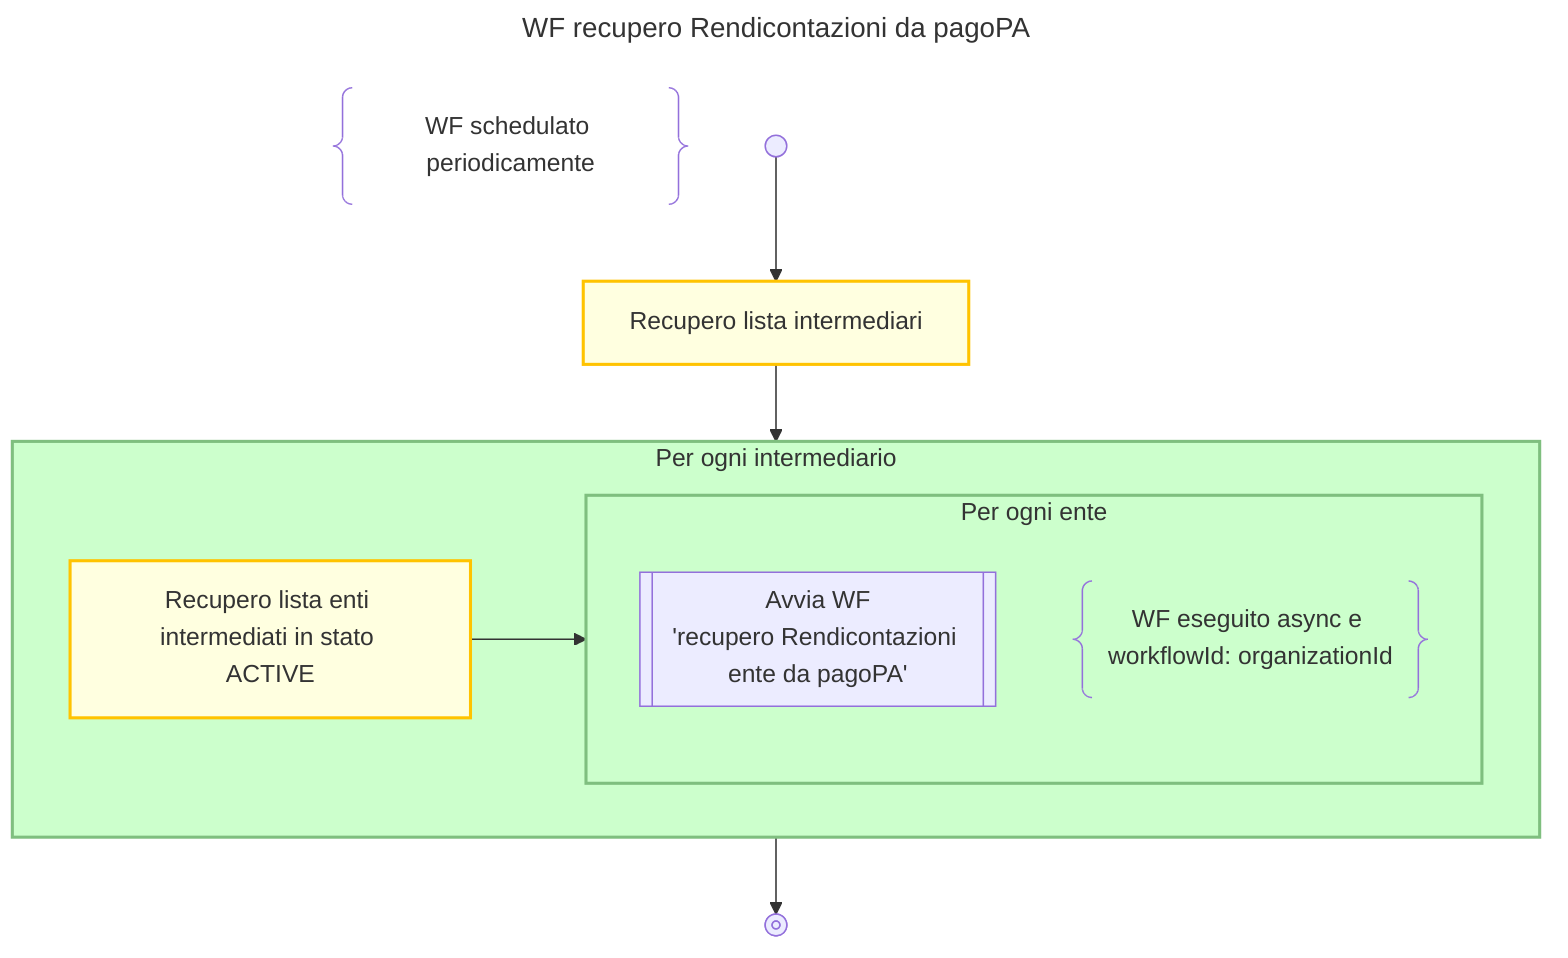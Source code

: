 ---
title: WF recupero Rendicontazioni da pagoPA
---
flowchart TD
    DESCRIPTION@{ shape: braces, label: "WF schedulato periodicamente" }

    START@{shape: start} -->
    FETCH_BROKER_LIST:::activity@{label: "Recupero lista intermediari"} -->
    BROKER_LOOP

    subgraph BROKER_LOOP["Per ogni intermediario"]
        FETCH_ORG_LIST:::activity@{label: "Recupero lista enti intermediati in stato ACTIVE"} -->
        ORG_FETCH_WF_LOOP

        subgraph ORG_FETCH_WF_LOOP["Per ogni ente"]
            FETCH_FILE[["Avvia WF<BR/>'recupero Rendicontazioni ente da pagoPA'"]]

            NOTE@{ shape: braces, label: "WF eseguito async e workflowId: organizationId" }
        end
        class ORG_FETCH_WF_LOOP loop
    end
    class BROKER_LOOP loop

    BROKER_LOOP --> END@{shape: stop}

    classDef disable display:none;
    classDef activity fill:#FFFFE0, stroke:#ffc300, stroke-width:2px;
    classDef loop fill:#CCFFCC, stroke:#7FBF7F, stroke-width:2px, padding-bottom: 5px;